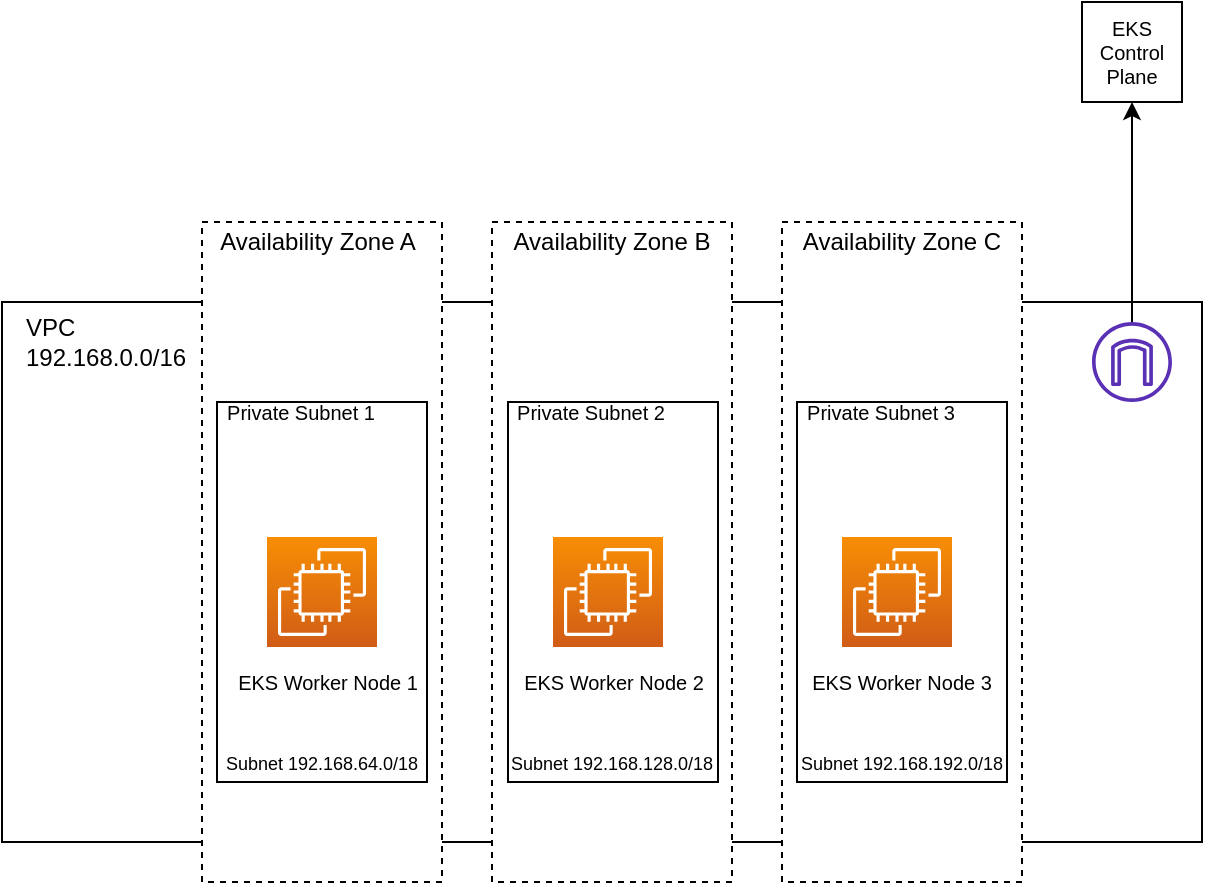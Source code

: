 <mxfile version="13.6.4" type="device"><diagram id="p9r7dqUt_uC_eHfqhyq_" name="Page-1"><mxGraphModel dx="1425" dy="746" grid="1" gridSize="10" guides="1" tooltips="1" connect="1" arrows="1" fold="1" page="1" pageScale="1" pageWidth="850" pageHeight="1100" math="0" shadow="0"><root><mxCell id="0"/><mxCell id="1" parent="0"/><mxCell id="PUe5k4xrQ_pU7nogCrNe-1" value="" style="rounded=0;whiteSpace=wrap;html=1;" vertex="1" parent="1"><mxGeometry x="120" y="490" width="600" height="270" as="geometry"/></mxCell><mxCell id="PUe5k4xrQ_pU7nogCrNe-2" value="VPC&lt;br&gt;192.168.0.0/16" style="text;html=1;strokeColor=none;fillColor=none;align=left;verticalAlign=middle;whiteSpace=wrap;rounded=0;" vertex="1" parent="1"><mxGeometry x="130" y="500" width="90" height="20" as="geometry"/></mxCell><mxCell id="PUe5k4xrQ_pU7nogCrNe-3" value="" style="rounded=0;whiteSpace=wrap;html=1;dashed=1;" vertex="1" parent="1"><mxGeometry x="220" y="450" width="120" height="330" as="geometry"/></mxCell><mxCell id="PUe5k4xrQ_pU7nogCrNe-4" value="" style="rounded=0;whiteSpace=wrap;html=1;dashed=1;" vertex="1" parent="1"><mxGeometry x="365" y="450" width="120" height="330" as="geometry"/></mxCell><mxCell id="PUe5k4xrQ_pU7nogCrNe-5" value="" style="rounded=0;whiteSpace=wrap;html=1;dashed=1;" vertex="1" parent="1"><mxGeometry x="510" y="450" width="120" height="330" as="geometry"/></mxCell><mxCell id="PUe5k4xrQ_pU7nogCrNe-8" value="Availability Zone A" style="text;html=1;strokeColor=none;fillColor=none;align=center;verticalAlign=middle;whiteSpace=wrap;rounded=0;dashed=1;" vertex="1" parent="1"><mxGeometry x="222.5" y="450" width="110" height="20" as="geometry"/></mxCell><mxCell id="PUe5k4xrQ_pU7nogCrNe-9" value="Availability Zone B" style="text;html=1;strokeColor=none;fillColor=none;align=center;verticalAlign=middle;whiteSpace=wrap;rounded=0;dashed=1;" vertex="1" parent="1"><mxGeometry x="370" y="450" width="110" height="20" as="geometry"/></mxCell><mxCell id="PUe5k4xrQ_pU7nogCrNe-10" value="Availability Zone C" style="text;html=1;strokeColor=none;fillColor=none;align=center;verticalAlign=middle;whiteSpace=wrap;rounded=0;dashed=1;" vertex="1" parent="1"><mxGeometry x="515" y="450" width="110" height="20" as="geometry"/></mxCell><mxCell id="PUe5k4xrQ_pU7nogCrNe-11" value="" style="rounded=0;whiteSpace=wrap;html=1;" vertex="1" parent="1"><mxGeometry x="227.5" y="540" width="105" height="190" as="geometry"/></mxCell><mxCell id="PUe5k4xrQ_pU7nogCrNe-12" value="" style="rounded=0;whiteSpace=wrap;html=1;" vertex="1" parent="1"><mxGeometry x="373" y="540" width="105" height="190" as="geometry"/></mxCell><mxCell id="PUe5k4xrQ_pU7nogCrNe-13" value="" style="rounded=0;whiteSpace=wrap;html=1;" vertex="1" parent="1"><mxGeometry x="517.5" y="540" width="105" height="190" as="geometry"/></mxCell><mxCell id="PUe5k4xrQ_pU7nogCrNe-14" value="&lt;font style=&quot;font-size: 10px&quot;&gt;Private Subnet 1&lt;/font&gt;" style="text;html=1;strokeColor=none;fillColor=none;align=center;verticalAlign=middle;whiteSpace=wrap;rounded=0;" vertex="1" parent="1"><mxGeometry x="227.5" y="540" width="82.5" height="10" as="geometry"/></mxCell><mxCell id="PUe5k4xrQ_pU7nogCrNe-15" value="&lt;font style=&quot;font-size: 10px&quot;&gt;Private Subnet 2&lt;/font&gt;" style="text;html=1;strokeColor=none;fillColor=none;align=center;verticalAlign=middle;whiteSpace=wrap;rounded=0;" vertex="1" parent="1"><mxGeometry x="373" y="540" width="82.5" height="10" as="geometry"/></mxCell><mxCell id="PUe5k4xrQ_pU7nogCrNe-16" value="&lt;font style=&quot;font-size: 10px&quot;&gt;Private Subnet 3&lt;/font&gt;" style="text;html=1;strokeColor=none;fillColor=none;align=center;verticalAlign=middle;whiteSpace=wrap;rounded=0;" vertex="1" parent="1"><mxGeometry x="517.5" y="540" width="82.5" height="10" as="geometry"/></mxCell><mxCell id="PUe5k4xrQ_pU7nogCrNe-32" value="" style="outlineConnect=0;fontColor=#232F3E;gradientColor=#F78E04;gradientDirection=north;fillColor=#D05C17;strokeColor=#ffffff;dashed=0;verticalLabelPosition=bottom;verticalAlign=top;align=center;html=1;fontSize=12;fontStyle=0;aspect=fixed;shape=mxgraph.aws4.resourceIcon;resIcon=mxgraph.aws4.ec2;" vertex="1" parent="1"><mxGeometry x="252.5" y="607.5" width="55" height="55" as="geometry"/></mxCell><mxCell id="PUe5k4xrQ_pU7nogCrNe-39" value="EKS Worker Node 1" style="text;html=1;strokeColor=none;fillColor=none;align=center;verticalAlign=middle;whiteSpace=wrap;rounded=0;fontSize=10;" vertex="1" parent="1"><mxGeometry x="232.5" y="670" width="100" height="20" as="geometry"/></mxCell><mxCell id="PUe5k4xrQ_pU7nogCrNe-40" value="" style="outlineConnect=0;fontColor=#232F3E;gradientColor=#F78E04;gradientDirection=north;fillColor=#D05C17;strokeColor=#ffffff;dashed=0;verticalLabelPosition=bottom;verticalAlign=top;align=center;html=1;fontSize=12;fontStyle=0;aspect=fixed;shape=mxgraph.aws4.resourceIcon;resIcon=mxgraph.aws4.ec2;" vertex="1" parent="1"><mxGeometry x="395.5" y="607.5" width="55" height="55" as="geometry"/></mxCell><mxCell id="PUe5k4xrQ_pU7nogCrNe-41" value="EKS Worker Node 2" style="text;html=1;strokeColor=none;fillColor=none;align=center;verticalAlign=middle;whiteSpace=wrap;rounded=0;fontSize=10;" vertex="1" parent="1"><mxGeometry x="375.5" y="670" width="100" height="20" as="geometry"/></mxCell><mxCell id="PUe5k4xrQ_pU7nogCrNe-42" value="" style="outlineConnect=0;fontColor=#232F3E;gradientColor=#F78E04;gradientDirection=north;fillColor=#D05C17;strokeColor=#ffffff;dashed=0;verticalLabelPosition=bottom;verticalAlign=top;align=center;html=1;fontSize=12;fontStyle=0;aspect=fixed;shape=mxgraph.aws4.resourceIcon;resIcon=mxgraph.aws4.ec2;" vertex="1" parent="1"><mxGeometry x="540" y="607.5" width="55" height="55" as="geometry"/></mxCell><mxCell id="PUe5k4xrQ_pU7nogCrNe-43" value="EKS Worker Node 3" style="text;html=1;strokeColor=none;fillColor=none;align=center;verticalAlign=middle;whiteSpace=wrap;rounded=0;fontSize=10;" vertex="1" parent="1"><mxGeometry x="520" y="670" width="100" height="20" as="geometry"/></mxCell><mxCell id="PUe5k4xrQ_pU7nogCrNe-46" style="edgeStyle=orthogonalEdgeStyle;rounded=0;orthogonalLoop=1;jettySize=auto;html=1;fontSize=10;" edge="1" parent="1" source="PUe5k4xrQ_pU7nogCrNe-44" target="PUe5k4xrQ_pU7nogCrNe-45"><mxGeometry relative="1" as="geometry"/></mxCell><mxCell id="PUe5k4xrQ_pU7nogCrNe-44" value="" style="outlineConnect=0;fontColor=#232F3E;gradientColor=none;fillColor=#5A30B5;strokeColor=none;dashed=0;verticalLabelPosition=bottom;verticalAlign=top;align=center;html=1;fontSize=12;fontStyle=0;aspect=fixed;pointerEvents=1;shape=mxgraph.aws4.internet_gateway;" vertex="1" parent="1"><mxGeometry x="665" y="500" width="40" height="40" as="geometry"/></mxCell><mxCell id="PUe5k4xrQ_pU7nogCrNe-45" value="EKS Control Plane" style="whiteSpace=wrap;html=1;aspect=fixed;fontSize=10;" vertex="1" parent="1"><mxGeometry x="660" y="340" width="50" height="50" as="geometry"/></mxCell><mxCell id="PUe5k4xrQ_pU7nogCrNe-47" value="&lt;font style=&quot;font-size: 9px&quot;&gt;Subnet 192.168.64.0/18&lt;/font&gt;" style="text;html=1;strokeColor=none;fillColor=none;align=center;verticalAlign=middle;whiteSpace=wrap;rounded=0;fontSize=10;" vertex="1" parent="1"><mxGeometry x="220" y="710" width="120" height="20" as="geometry"/></mxCell><mxCell id="PUe5k4xrQ_pU7nogCrNe-49" value="&lt;font style=&quot;font-size: 9px&quot;&gt;Subnet 192.168.128.0/18&lt;/font&gt;" style="text;html=1;strokeColor=none;fillColor=none;align=center;verticalAlign=middle;whiteSpace=wrap;rounded=0;fontSize=10;" vertex="1" parent="1"><mxGeometry x="365" y="710" width="120" height="20" as="geometry"/></mxCell><mxCell id="PUe5k4xrQ_pU7nogCrNe-50" value="&lt;font style=&quot;font-size: 9px&quot;&gt;Subnet 192.168.192.0/18&lt;/font&gt;" style="text;html=1;strokeColor=none;fillColor=none;align=center;verticalAlign=middle;whiteSpace=wrap;rounded=0;fontSize=10;" vertex="1" parent="1"><mxGeometry x="510" y="710" width="120" height="20" as="geometry"/></mxCell></root></mxGraphModel></diagram></mxfile>